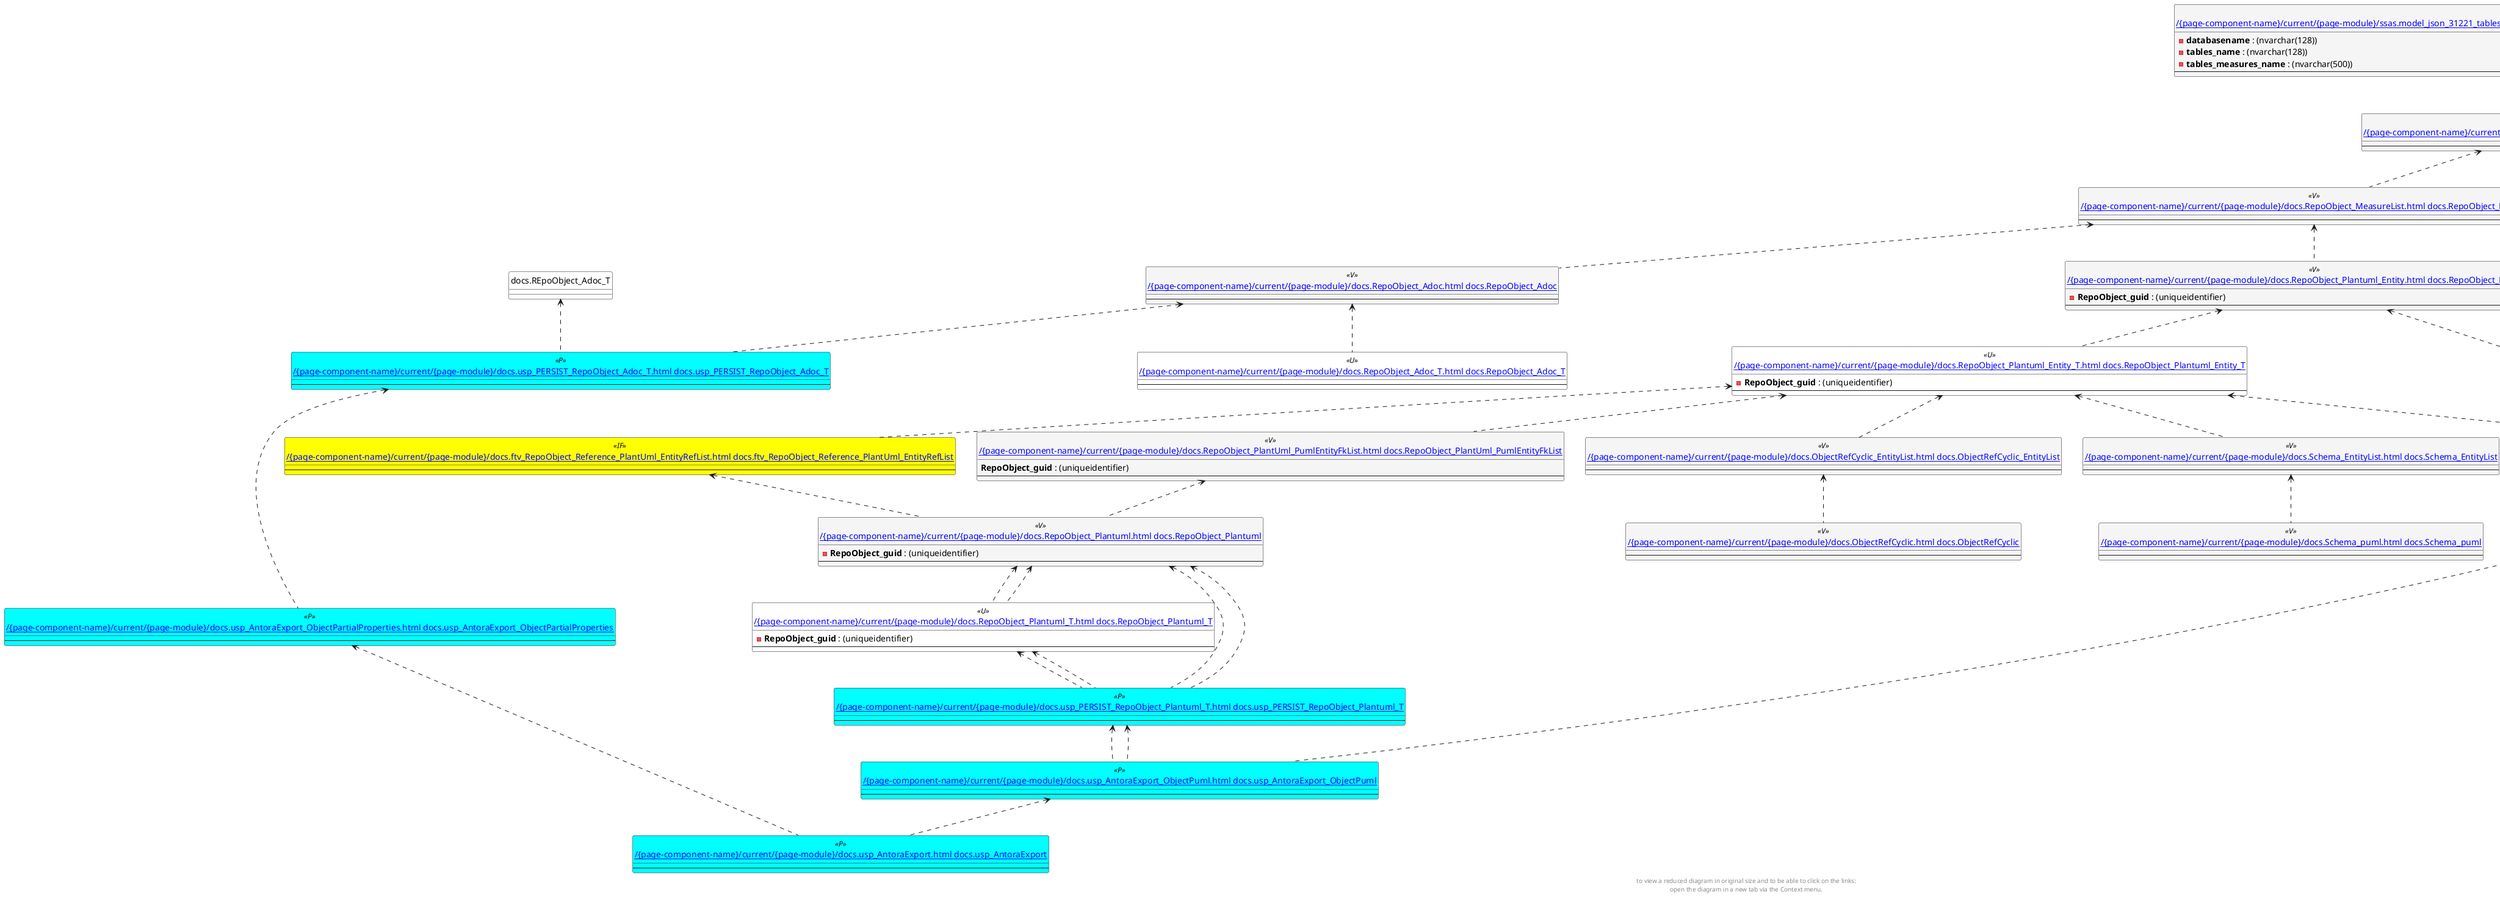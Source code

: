 @startuml
'Left to right direction
top to bottom direction
hide circle
'avoide "." issues:
set namespaceSeparator none


skinparam class {
  BackgroundColor White
  BackgroundColor<<FN>> Yellow
  BackgroundColor<<FS>> Yellow
  BackgroundColor<<FT>> LightGray
  BackgroundColor<<IF>> Yellow
  BackgroundColor<<IS>> Yellow
  BackgroundColor<<P>> Aqua
  BackgroundColor<<PC>> Aqua
  BackgroundColor<<SN>> Yellow
  BackgroundColor<<SO>> SlateBlue
  BackgroundColor<<TF>> LightGray
  BackgroundColor<<TR>> Tomato
  BackgroundColor<<U>> White
  BackgroundColor<<V>> WhiteSmoke
  BackgroundColor<<X>> Aqua
}


entity "[[{site-url}/{page-component-name}/current/{page-module}/dmdocs.unit.html dmdocs.unit]]" as dmdocs.unit << V >> {
  --
}

entity "[[{site-url}/{page-component-name}/current/{page-module}/docs.ftv_RepoObject_Reference_PlantUml_EntityRefList.html docs.ftv_RepoObject_Reference_PlantUml_EntityRefList]]" as docs.ftv_RepoObject_Reference_PlantUml_EntityRefList << IF >> {
  --
}

entity "[[{site-url}/{page-component-name}/current/{page-module}/docs.ObjectRefCyclic.html docs.ObjectRefCyclic]]" as docs.ObjectRefCyclic << V >> {
  --
}

entity "[[{site-url}/{page-component-name}/current/{page-module}/docs.ObjectRefCyclic_EntityList.html docs.ObjectRefCyclic_EntityList]]" as docs.ObjectRefCyclic_EntityList << V >> {
  --
}

entity "[[{site-url}/{page-component-name}/current/{page-module}/docs.RepoObject_Adoc.html docs.RepoObject_Adoc]]" as docs.RepoObject_Adoc << V >> {
  --
}

entity "[[{site-url}/{page-component-name}/current/{page-module}/docs.RepoObject_Adoc_T.html docs.RepoObject_Adoc_T]]" as docs.RepoObject_Adoc_T << U >> {
  --
}

entity "[[{site-url}/{page-component-name}/current/{page-module}/docs.RepoObject_MeasureList.html docs.RepoObject_MeasureList]]" as docs.RepoObject_MeasureList << V >> {
  --
}

entity "[[{site-url}/{page-component-name}/current/{page-module}/docs.RepoObject_Plantuml.html docs.RepoObject_Plantuml]]" as docs.RepoObject_Plantuml << V >> {
  - **RepoObject_guid** : (uniqueidentifier)
  --
}

entity "[[{site-url}/{page-component-name}/current/{page-module}/docs.RepoObject_Plantuml_Entity.html docs.RepoObject_Plantuml_Entity]]" as docs.RepoObject_Plantuml_Entity << V >> {
  - **RepoObject_guid** : (uniqueidentifier)
  --
}

entity "[[{site-url}/{page-component-name}/current/{page-module}/docs.RepoObject_Plantuml_Entity_T.html docs.RepoObject_Plantuml_Entity_T]]" as docs.RepoObject_Plantuml_Entity_T << U >> {
  - **RepoObject_guid** : (uniqueidentifier)
  --
}

entity "[[{site-url}/{page-component-name}/current/{page-module}/docs.RepoObject_PlantUml_PumlEntityFkList.html docs.RepoObject_PlantUml_PumlEntityFkList]]" as docs.RepoObject_PlantUml_PumlEntityFkList << V >> {
  **RepoObject_guid** : (uniqueidentifier)
  --
}

entity "[[{site-url}/{page-component-name}/current/{page-module}/docs.RepoObject_Plantuml_T.html docs.RepoObject_Plantuml_T]]" as docs.RepoObject_Plantuml_T << U >> {
  - **RepoObject_guid** : (uniqueidentifier)
  --
}

entity "[[{site-url}/{page-component-name}/current/{page-module}/docs.Schema_EntityList.html docs.Schema_EntityList]]" as docs.Schema_EntityList << V >> {
  --
}

entity "[[{site-url}/{page-component-name}/current/{page-module}/docs.Schema_puml.html docs.Schema_puml]]" as docs.Schema_puml << V >> {
  --
}

entity "[[{site-url}/{page-component-name}/current/{page-module}/docs.Unit_1_union.html docs.Unit_1_union]]" as docs.Unit_1_union << V >> {
  --
}

entity "[[{site-url}/{page-component-name}/current/{page-module}/docs.Unit_2.html docs.Unit_2]]" as docs.Unit_2 << V >> {
  --
}

entity "[[{site-url}/{page-component-name}/current/{page-module}/docs.Unit_3.html docs.Unit_3]]" as docs.Unit_3 << V >> {
  --
}

entity "[[{site-url}/{page-component-name}/current/{page-module}/docs.usp_AntoraExport.html docs.usp_AntoraExport]]" as docs.usp_AntoraExport << P >> {
  --
}

entity "[[{site-url}/{page-component-name}/current/{page-module}/docs.usp_AntoraExport_ObjectPartialProperties.html docs.usp_AntoraExport_ObjectPartialProperties]]" as docs.usp_AntoraExport_ObjectPartialProperties << P >> {
  --
}

entity "[[{site-url}/{page-component-name}/current/{page-module}/docs.usp_AntoraExport_ObjectPuml.html docs.usp_AntoraExport_ObjectPuml]]" as docs.usp_AntoraExport_ObjectPuml << P >> {
  --
}

entity "[[{site-url}/{page-component-name}/current/{page-module}/docs.usp_PERSIST_RepoObject_Adoc_T.html docs.usp_PERSIST_RepoObject_Adoc_T]]" as docs.usp_PERSIST_RepoObject_Adoc_T << P >> {
  --
}

entity "[[{site-url}/{page-component-name}/current/{page-module}/docs.usp_PERSIST_RepoObject_Plantuml_Entity_T.html docs.usp_PERSIST_RepoObject_Plantuml_Entity_T]]" as docs.usp_PERSIST_RepoObject_Plantuml_Entity_T << P >> {
  --
}

entity "[[{site-url}/{page-component-name}/current/{page-module}/docs.usp_PERSIST_RepoObject_Plantuml_T.html docs.usp_PERSIST_RepoObject_Plantuml_T]]" as docs.usp_PERSIST_RepoObject_Plantuml_T << P >> {
  --
}

entity "[[{site-url}/{page-component-name}/current/{page-module}/repo.Measures.html repo.Measures]]" as repo.Measures << V >> {
  --
}

entity "[[{site-url}/{page-component-name}/current/{page-module}/ssas.model_json_31221_tables_measures_expressions_StrAgg.html ssas.model_json_31221_tables_measures_expressions_StrAgg]]" as ssas.model_json_31221_tables_measures_expressions_StrAgg << V >> {
  - **databasename** : (nvarchar(128))
  - **tables_name** : (nvarchar(128))
  - **tables_measures_name** : (nvarchar(500))
  --
}

docs.ftv_RepoObject_Reference_PlantUml_EntityRefList <.. docs.RepoObject_Plantuml
docs.ObjectRefCyclic_EntityList <.. docs.ObjectRefCyclic
docs.RepoObject_Adoc <.. docs.RepoObject_Adoc_T
docs.RepoObject_Adoc <.. docs.usp_PERSIST_RepoObject_Adoc_T
docs.REpoObject_Adoc_T <.. docs.usp_PERSIST_RepoObject_Adoc_T
docs.RepoObject_MeasureList <.. docs.RepoObject_Adoc
docs.RepoObject_MeasureList <.. docs.RepoObject_Plantuml_Entity
docs.RepoObject_Plantuml <.. docs.RepoObject_Plantuml_T
docs.RepoObject_Plantuml <.. docs.usp_PERSIST_RepoObject_Plantuml_T
docs.RepoObject_Plantuml <.. docs.RepoObject_Plantuml_T
docs.RepoObject_Plantuml <.. docs.usp_PERSIST_RepoObject_Plantuml_T
docs.RepoObject_Plantuml_Entity <.. docs.RepoObject_Plantuml_Entity_T
docs.RepoObject_Plantuml_Entity <.. docs.usp_PERSIST_RepoObject_Plantuml_Entity_T
docs.RepoObject_Plantuml_Entity_T <.. docs.usp_PERSIST_RepoObject_Plantuml_Entity_T
docs.RepoObject_Plantuml_Entity_T <.. docs.ftv_RepoObject_Reference_PlantUml_EntityRefList
docs.RepoObject_Plantuml_Entity_T <.. docs.RepoObject_PlantUml_PumlEntityFkList
docs.RepoObject_Plantuml_Entity_T <.. docs.ObjectRefCyclic_EntityList
docs.RepoObject_Plantuml_Entity_T <.. docs.Schema_EntityList
docs.RepoObject_PlantUml_PumlEntityFkList <.. docs.RepoObject_Plantuml
docs.RepoObject_Plantuml_T <.. docs.usp_PERSIST_RepoObject_Plantuml_T
docs.RepoObject_Plantuml_T <.. docs.usp_PERSIST_RepoObject_Plantuml_T
docs.Schema_EntityList <.. docs.Schema_puml
docs.Unit_1_union <.. docs.Unit_2
docs.Unit_2 <.. docs.Unit_3
docs.Unit_3 <.. dmdocs.unit
docs.usp_AntoraExport_ObjectPartialProperties <.. docs.usp_AntoraExport
docs.usp_AntoraExport_ObjectPuml <.. docs.usp_AntoraExport
docs.usp_PERSIST_RepoObject_Adoc_T <.. docs.usp_AntoraExport_ObjectPartialProperties
docs.usp_PERSIST_RepoObject_Plantuml_Entity_T <.. docs.usp_AntoraExport_ObjectPuml
docs.usp_PERSIST_RepoObject_Plantuml_T <.. docs.usp_AntoraExport_ObjectPuml
docs.usp_PERSIST_RepoObject_Plantuml_T <.. docs.usp_AntoraExport_ObjectPuml
repo.Measures <.. docs.Unit_1_union
repo.Measures <.. docs.RepoObject_MeasureList
ssas.model_json_31221_tables_measures_expressions_StrAgg <.. repo.Measures
footer
to view a reduced diagram in original size and to be able to click on the links:
open the diagram in a new tab via the Context menu.
end footer

@enduml

